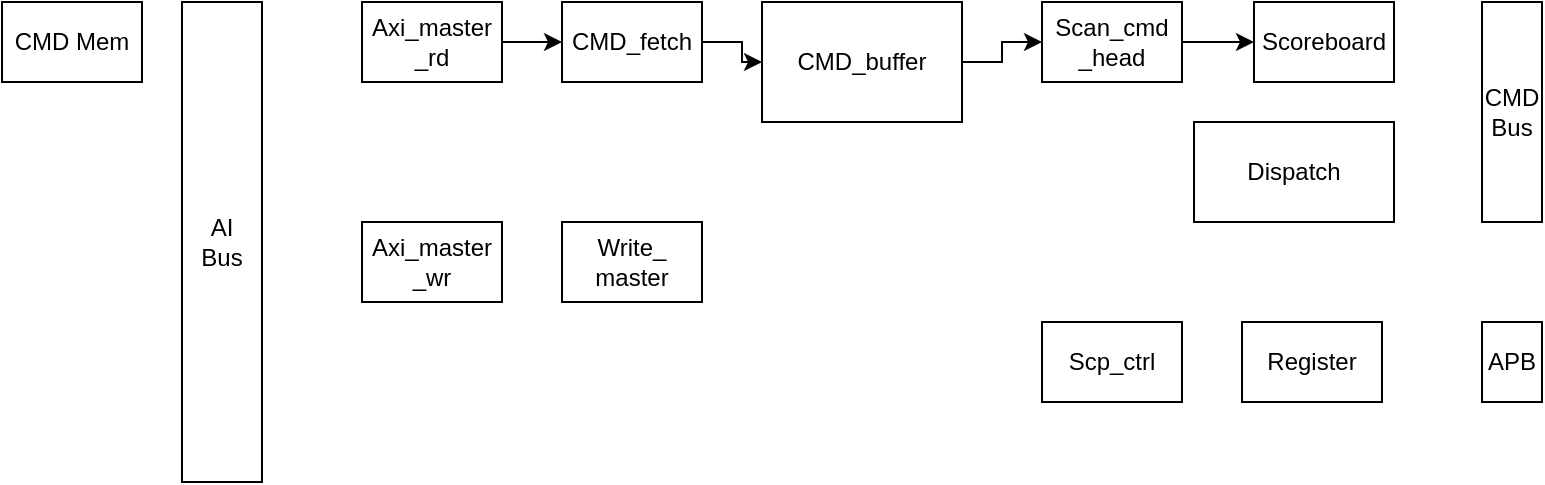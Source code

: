 <mxfile version="21.5.2" type="github">
  <diagram name="第 1 页" id="LpcylKUexM6prcseToAj">
    <mxGraphModel dx="988" dy="535" grid="1" gridSize="10" guides="1" tooltips="1" connect="1" arrows="1" fold="1" page="1" pageScale="1" pageWidth="1169" pageHeight="827" math="0" shadow="0">
      <root>
        <mxCell id="0" />
        <mxCell id="1" parent="0" />
        <mxCell id="ImF7eDTHu0jVzkc-1LmT-18" value="" style="edgeStyle=orthogonalEdgeStyle;rounded=0;orthogonalLoop=1;jettySize=auto;html=1;" edge="1" parent="1" source="ImF7eDTHu0jVzkc-1LmT-1" target="ImF7eDTHu0jVzkc-1LmT-2">
          <mxGeometry relative="1" as="geometry" />
        </mxCell>
        <mxCell id="ImF7eDTHu0jVzkc-1LmT-1" value="CMD_fetch" style="rounded=0;whiteSpace=wrap;html=1;" vertex="1" parent="1">
          <mxGeometry x="300" y="280" width="70" height="40" as="geometry" />
        </mxCell>
        <mxCell id="ImF7eDTHu0jVzkc-1LmT-20" value="" style="edgeStyle=orthogonalEdgeStyle;rounded=0;orthogonalLoop=1;jettySize=auto;html=1;entryX=0;entryY=0.5;entryDx=0;entryDy=0;" edge="1" parent="1" source="ImF7eDTHu0jVzkc-1LmT-2" target="ImF7eDTHu0jVzkc-1LmT-3">
          <mxGeometry relative="1" as="geometry" />
        </mxCell>
        <mxCell id="ImF7eDTHu0jVzkc-1LmT-2" value="CMD_buffer" style="rounded=0;whiteSpace=wrap;html=1;" vertex="1" parent="1">
          <mxGeometry x="400" y="280" width="100" height="60" as="geometry" />
        </mxCell>
        <mxCell id="ImF7eDTHu0jVzkc-1LmT-21" value="" style="edgeStyle=orthogonalEdgeStyle;rounded=0;orthogonalLoop=1;jettySize=auto;html=1;" edge="1" parent="1" source="ImF7eDTHu0jVzkc-1LmT-3" target="ImF7eDTHu0jVzkc-1LmT-4">
          <mxGeometry relative="1" as="geometry" />
        </mxCell>
        <mxCell id="ImF7eDTHu0jVzkc-1LmT-3" value="Scan_cmd&lt;br&gt;_head" style="rounded=0;whiteSpace=wrap;html=1;" vertex="1" parent="1">
          <mxGeometry x="540" y="280" width="70" height="40" as="geometry" />
        </mxCell>
        <mxCell id="ImF7eDTHu0jVzkc-1LmT-4" value="Scoreboard" style="rounded=0;whiteSpace=wrap;html=1;" vertex="1" parent="1">
          <mxGeometry x="646" y="280" width="70" height="40" as="geometry" />
        </mxCell>
        <mxCell id="ImF7eDTHu0jVzkc-1LmT-5" value="Write_&lt;br&gt;master" style="rounded=0;whiteSpace=wrap;html=1;" vertex="1" parent="1">
          <mxGeometry x="300" y="390" width="70" height="40" as="geometry" />
        </mxCell>
        <mxCell id="ImF7eDTHu0jVzkc-1LmT-6" value="Register" style="rounded=0;whiteSpace=wrap;html=1;" vertex="1" parent="1">
          <mxGeometry x="640" y="440" width="70" height="40" as="geometry" />
        </mxCell>
        <mxCell id="ImF7eDTHu0jVzkc-1LmT-7" value="Scp_ctrl" style="rounded=0;whiteSpace=wrap;html=1;" vertex="1" parent="1">
          <mxGeometry x="540" y="440" width="70" height="40" as="geometry" />
        </mxCell>
        <mxCell id="ImF7eDTHu0jVzkc-1LmT-8" value="Dispatch" style="rounded=0;whiteSpace=wrap;html=1;" vertex="1" parent="1">
          <mxGeometry x="616" y="340" width="100" height="50" as="geometry" />
        </mxCell>
        <mxCell id="ImF7eDTHu0jVzkc-1LmT-17" value="" style="edgeStyle=orthogonalEdgeStyle;rounded=0;orthogonalLoop=1;jettySize=auto;html=1;" edge="1" parent="1" source="ImF7eDTHu0jVzkc-1LmT-9" target="ImF7eDTHu0jVzkc-1LmT-1">
          <mxGeometry relative="1" as="geometry" />
        </mxCell>
        <mxCell id="ImF7eDTHu0jVzkc-1LmT-9" value="Axi_master&lt;br&gt;_rd" style="rounded=0;whiteSpace=wrap;html=1;" vertex="1" parent="1">
          <mxGeometry x="200" y="280" width="70" height="40" as="geometry" />
        </mxCell>
        <mxCell id="ImF7eDTHu0jVzkc-1LmT-11" value="Axi_master&lt;br&gt;_wr" style="rounded=0;whiteSpace=wrap;html=1;" vertex="1" parent="1">
          <mxGeometry x="200" y="390" width="70" height="40" as="geometry" />
        </mxCell>
        <mxCell id="ImF7eDTHu0jVzkc-1LmT-12" value="CMD Mem" style="rounded=0;whiteSpace=wrap;html=1;" vertex="1" parent="1">
          <mxGeometry x="20" y="280" width="70" height="40" as="geometry" />
        </mxCell>
        <mxCell id="ImF7eDTHu0jVzkc-1LmT-13" value="AI&lt;br&gt;Bus" style="rounded=0;whiteSpace=wrap;html=1;" vertex="1" parent="1">
          <mxGeometry x="110" y="280" width="40" height="240" as="geometry" />
        </mxCell>
        <mxCell id="ImF7eDTHu0jVzkc-1LmT-14" value="CMD&lt;br&gt;Bus" style="rounded=0;whiteSpace=wrap;html=1;" vertex="1" parent="1">
          <mxGeometry x="760" y="280" width="30" height="110" as="geometry" />
        </mxCell>
        <mxCell id="ImF7eDTHu0jVzkc-1LmT-15" value="APB" style="rounded=0;whiteSpace=wrap;html=1;" vertex="1" parent="1">
          <mxGeometry x="760" y="440" width="30" height="40" as="geometry" />
        </mxCell>
      </root>
    </mxGraphModel>
  </diagram>
</mxfile>
